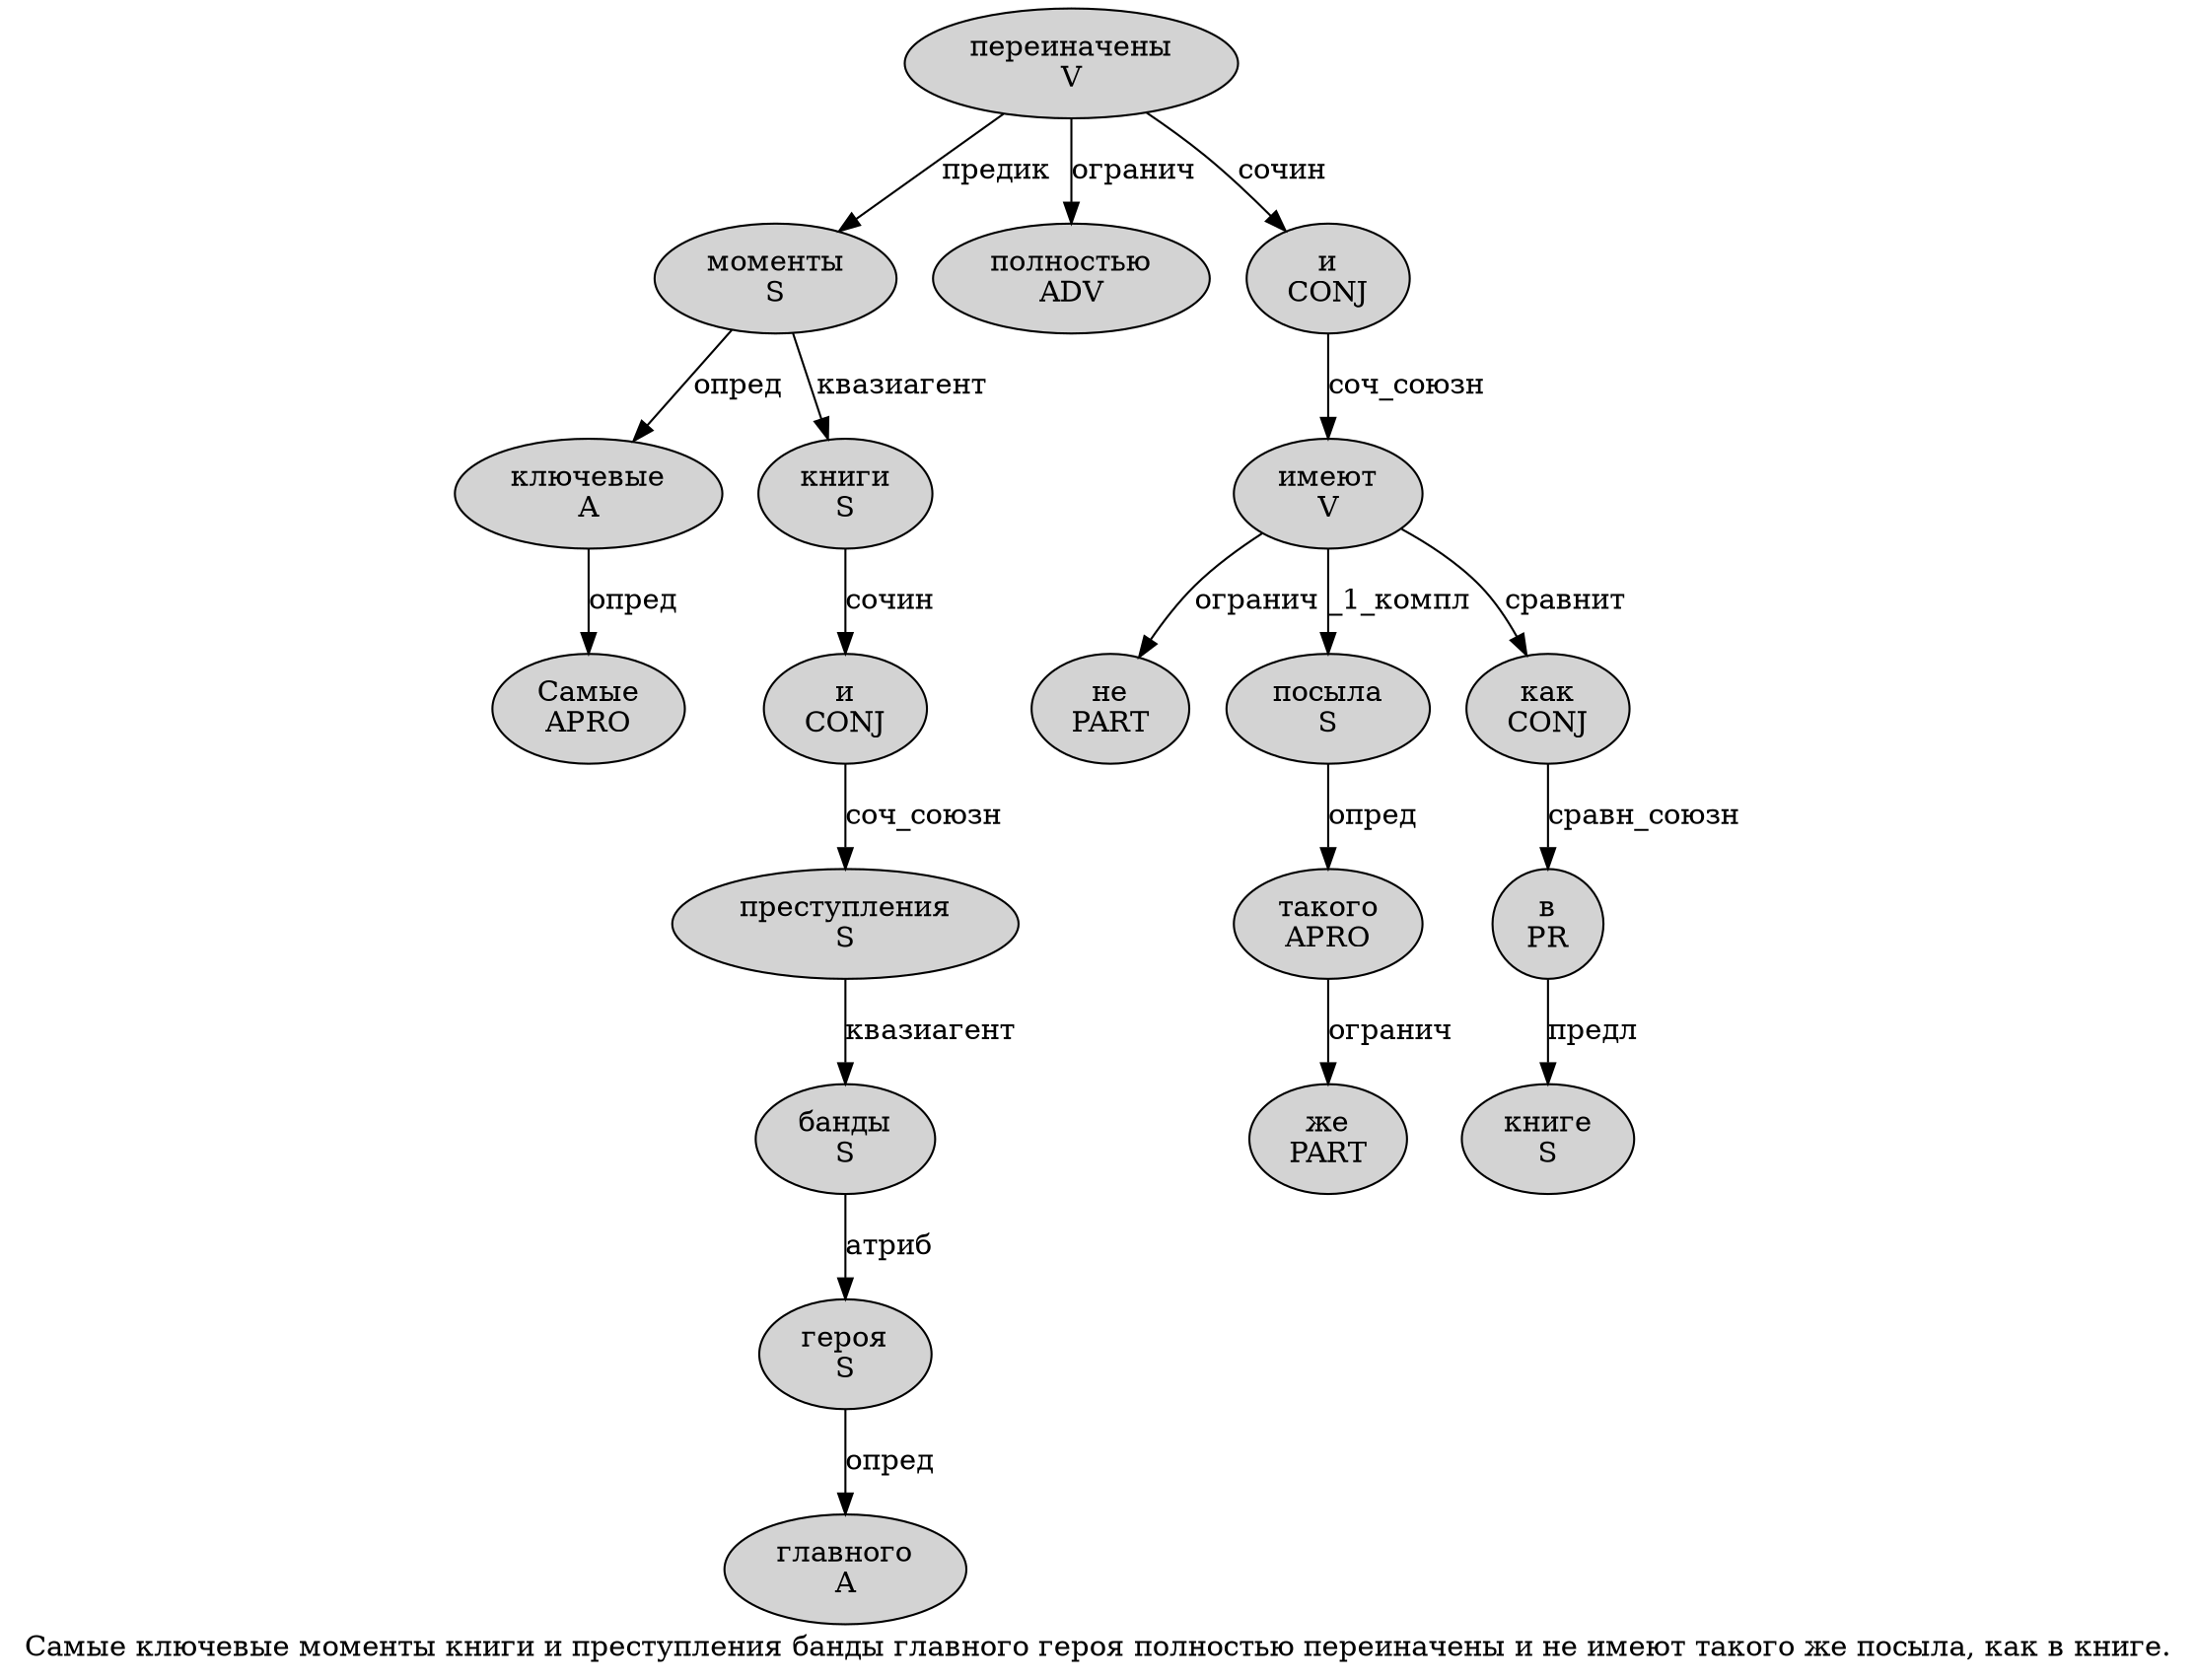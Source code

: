 digraph SENTENCE_3844 {
	graph [label="Самые ключевые моменты книги и преступления банды главного героя полностью переиначены и не имеют такого же посыла, как в книге."]
	node [style=filled]
		0 [label="Самые
APRO" color="" fillcolor=lightgray penwidth=1 shape=ellipse]
		1 [label="ключевые
A" color="" fillcolor=lightgray penwidth=1 shape=ellipse]
		2 [label="моменты
S" color="" fillcolor=lightgray penwidth=1 shape=ellipse]
		3 [label="книги
S" color="" fillcolor=lightgray penwidth=1 shape=ellipse]
		4 [label="и
CONJ" color="" fillcolor=lightgray penwidth=1 shape=ellipse]
		5 [label="преступления
S" color="" fillcolor=lightgray penwidth=1 shape=ellipse]
		6 [label="банды
S" color="" fillcolor=lightgray penwidth=1 shape=ellipse]
		7 [label="главного
A" color="" fillcolor=lightgray penwidth=1 shape=ellipse]
		8 [label="героя
S" color="" fillcolor=lightgray penwidth=1 shape=ellipse]
		9 [label="полностью
ADV" color="" fillcolor=lightgray penwidth=1 shape=ellipse]
		10 [label="переиначены
V" color="" fillcolor=lightgray penwidth=1 shape=ellipse]
		11 [label="и
CONJ" color="" fillcolor=lightgray penwidth=1 shape=ellipse]
		12 [label="не
PART" color="" fillcolor=lightgray penwidth=1 shape=ellipse]
		13 [label="имеют
V" color="" fillcolor=lightgray penwidth=1 shape=ellipse]
		14 [label="такого
APRO" color="" fillcolor=lightgray penwidth=1 shape=ellipse]
		15 [label="же
PART" color="" fillcolor=lightgray penwidth=1 shape=ellipse]
		16 [label="посыла
S" color="" fillcolor=lightgray penwidth=1 shape=ellipse]
		18 [label="как
CONJ" color="" fillcolor=lightgray penwidth=1 shape=ellipse]
		19 [label="в
PR" color="" fillcolor=lightgray penwidth=1 shape=ellipse]
		20 [label="книге
S" color="" fillcolor=lightgray penwidth=1 shape=ellipse]
			1 -> 0 [label="опред"]
			2 -> 1 [label="опред"]
			2 -> 3 [label="квазиагент"]
			8 -> 7 [label="опред"]
			4 -> 5 [label="соч_союзн"]
			14 -> 15 [label="огранич"]
			10 -> 2 [label="предик"]
			10 -> 9 [label="огранич"]
			10 -> 11 [label="сочин"]
			16 -> 14 [label="опред"]
			3 -> 4 [label="сочин"]
			5 -> 6 [label="квазиагент"]
			11 -> 13 [label="соч_союзн"]
			13 -> 12 [label="огранич"]
			13 -> 16 [label="_1_компл"]
			13 -> 18 [label="сравнит"]
			6 -> 8 [label="атриб"]
			18 -> 19 [label="сравн_союзн"]
			19 -> 20 [label="предл"]
}
